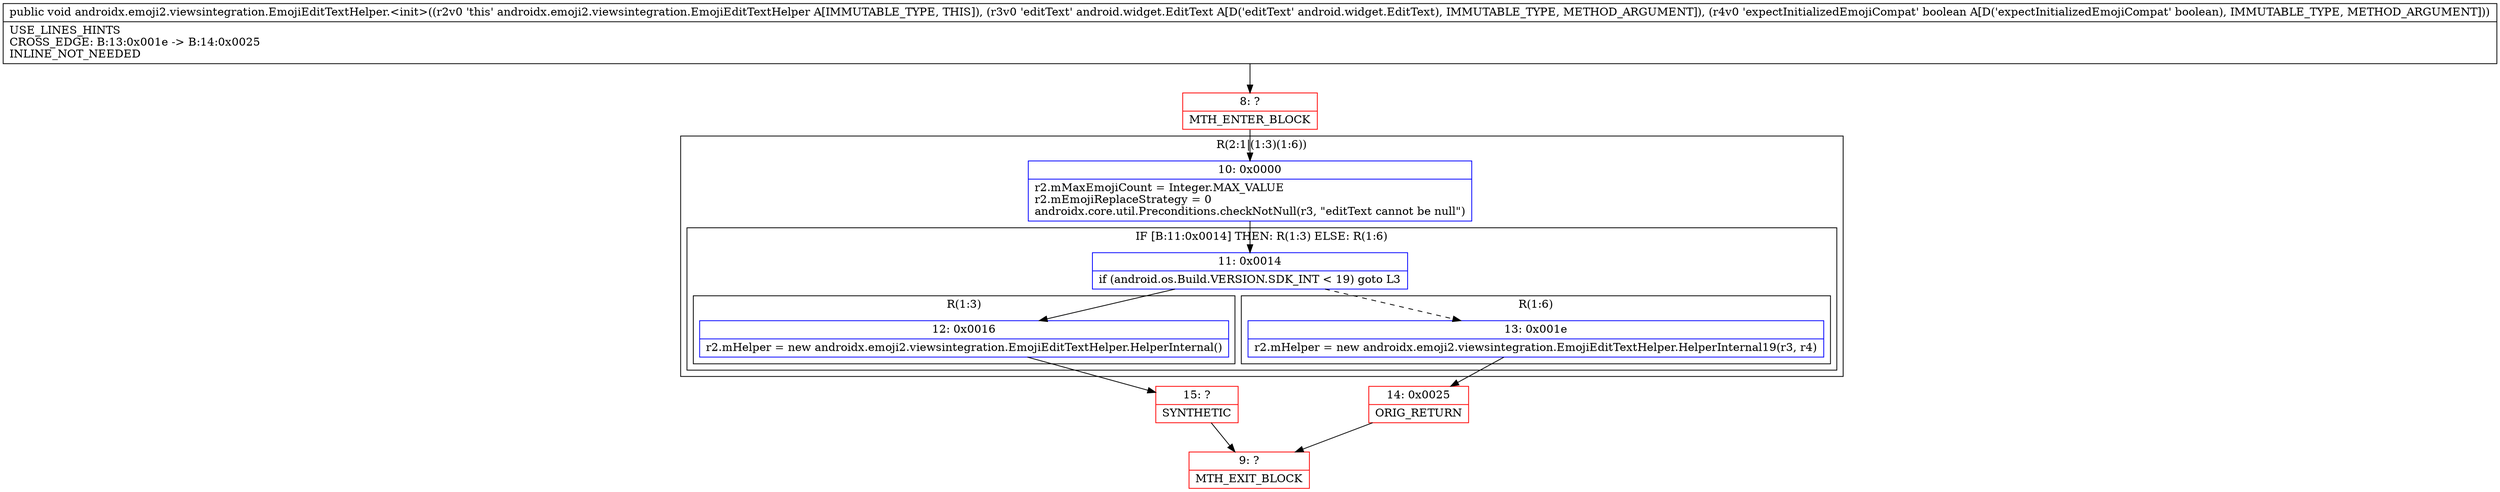 digraph "CFG forandroidx.emoji2.viewsintegration.EmojiEditTextHelper.\<init\>(Landroid\/widget\/EditText;Z)V" {
subgraph cluster_Region_1399924360 {
label = "R(2:1|(1:3)(1:6))";
node [shape=record,color=blue];
Node_10 [shape=record,label="{10\:\ 0x0000|r2.mMaxEmojiCount = Integer.MAX_VALUE\lr2.mEmojiReplaceStrategy = 0\landroidx.core.util.Preconditions.checkNotNull(r3, \"editText cannot be null\")\l}"];
subgraph cluster_IfRegion_616684102 {
label = "IF [B:11:0x0014] THEN: R(1:3) ELSE: R(1:6)";
node [shape=record,color=blue];
Node_11 [shape=record,label="{11\:\ 0x0014|if (android.os.Build.VERSION.SDK_INT \< 19) goto L3\l}"];
subgraph cluster_Region_244553307 {
label = "R(1:3)";
node [shape=record,color=blue];
Node_12 [shape=record,label="{12\:\ 0x0016|r2.mHelper = new androidx.emoji2.viewsintegration.EmojiEditTextHelper.HelperInternal()\l}"];
}
subgraph cluster_Region_1914248115 {
label = "R(1:6)";
node [shape=record,color=blue];
Node_13 [shape=record,label="{13\:\ 0x001e|r2.mHelper = new androidx.emoji2.viewsintegration.EmojiEditTextHelper.HelperInternal19(r3, r4)\l}"];
}
}
}
Node_8 [shape=record,color=red,label="{8\:\ ?|MTH_ENTER_BLOCK\l}"];
Node_15 [shape=record,color=red,label="{15\:\ ?|SYNTHETIC\l}"];
Node_9 [shape=record,color=red,label="{9\:\ ?|MTH_EXIT_BLOCK\l}"];
Node_14 [shape=record,color=red,label="{14\:\ 0x0025|ORIG_RETURN\l}"];
MethodNode[shape=record,label="{public void androidx.emoji2.viewsintegration.EmojiEditTextHelper.\<init\>((r2v0 'this' androidx.emoji2.viewsintegration.EmojiEditTextHelper A[IMMUTABLE_TYPE, THIS]), (r3v0 'editText' android.widget.EditText A[D('editText' android.widget.EditText), IMMUTABLE_TYPE, METHOD_ARGUMENT]), (r4v0 'expectInitializedEmojiCompat' boolean A[D('expectInitializedEmojiCompat' boolean), IMMUTABLE_TYPE, METHOD_ARGUMENT]))  | USE_LINES_HINTS\lCROSS_EDGE: B:13:0x001e \-\> B:14:0x0025\lINLINE_NOT_NEEDED\l}"];
MethodNode -> Node_8;Node_10 -> Node_11;
Node_11 -> Node_12;
Node_11 -> Node_13[style=dashed];
Node_12 -> Node_15;
Node_13 -> Node_14;
Node_8 -> Node_10;
Node_15 -> Node_9;
Node_14 -> Node_9;
}

